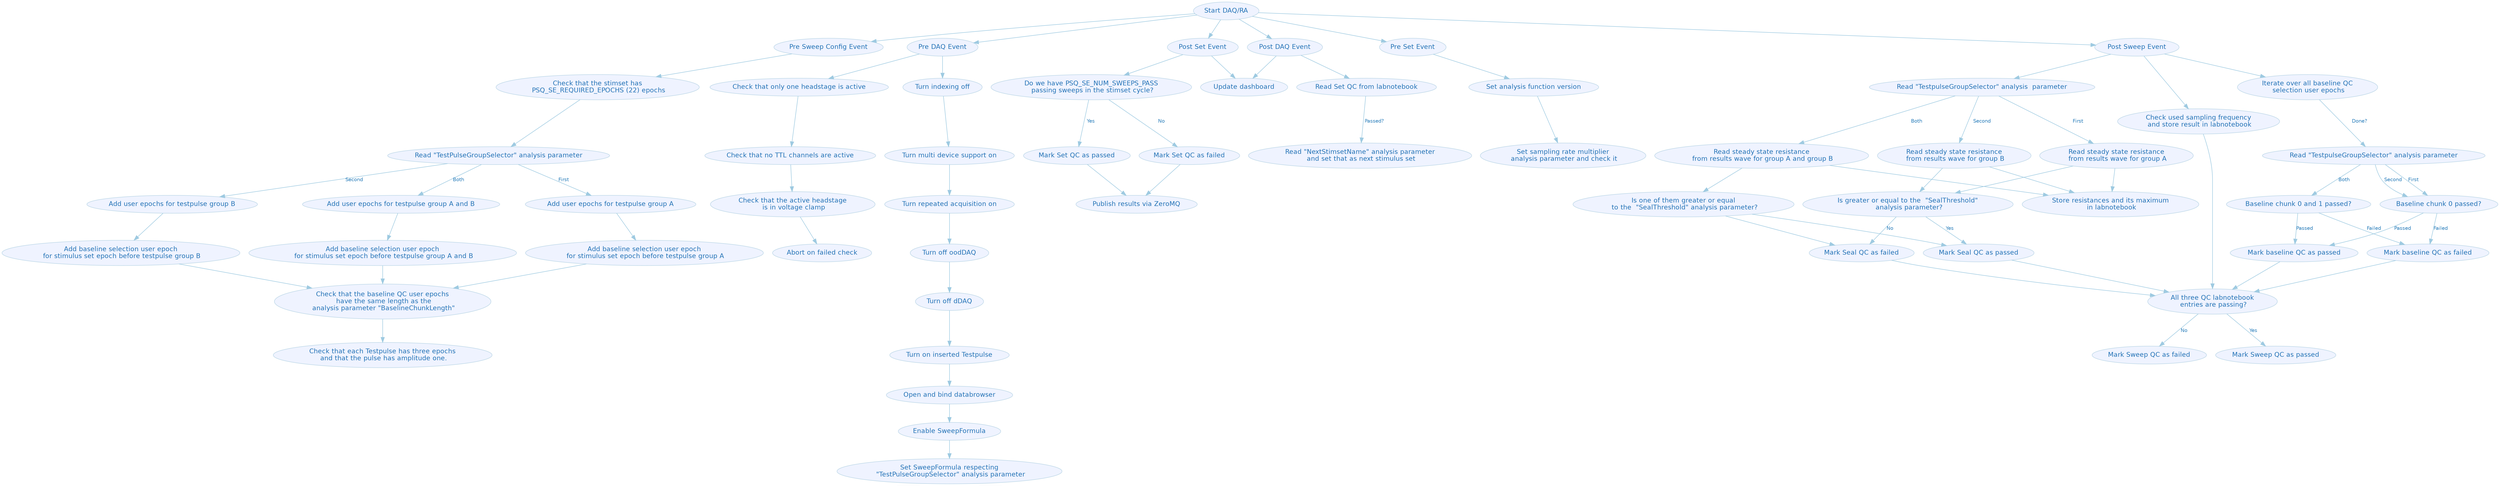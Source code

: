 digraph G {
	graph [center=true,
		color=white,
		compound=true,
		fontcolor=black,
		fontname=Helvetica,
		fontsize=14,
		penwidth=0.1,
		ratio="0,01"
	];
	node [color="#bdd7e7",
		fillcolor="#eff3ff",
		fontcolor="#2171b5",
		fontname=Helvetica,
		fontsize=13,
		label="\N",
		shape=ellipse,
		style=filled
	];
	edge [color="#9ecae1",
		fontcolor="#3182bd",
		fontname=Helvetica,
		fontsize=10,
		style=solid
	];
	n3	 [label="Start DAQ/RA"];
	n5	 [label="Pre Sweep Config Event"];
	n3 -> n5;
	n6	 [label="Pre DAQ Event"];
	n3 -> n6;
	n7	 [label="Post Set Event"];
	n3 -> n7;
	n8	 [label="Pre Set Event"];
	n3 -> n8;
	n9	 [label="Post Sweep Event"];
	n3 -> n9;
	n10	 [label="Post DAQ Event"];
	n3 -> n10;
	n36	 [label="Check that the stimset has\n PSQ_SE_REQUIRED_EPOCHS (22) epochs"];
	n5 -> n36;
	n21	 [label="Turn indexing off"];
	n6 -> n21;
	n29	 [label="Check that only one headstage is active"];
	n6 -> n29;
	n11	 [label="Update dashboard"];
	n7 -> n11;
	n15	 [label="Do we have PSQ_SE_NUM_SWEEPS_PASS\n passing sweeps in the stimset cycle?"];
	n7 -> n15;
	n19	 [label="Set analysis function version"];
	n8 -> n19;
	n47	 [label="Iterate over all baseline QC\n selection user epochs"];
	n9 -> n47;
	n55	 [label="Check used sampling frequency\n and store result in labnotebook"];
	n9 -> n55;
	n57	 [label="Read \"TestpulseGroupSelector\" analysis  parameter"];
	n9 -> n57;
	n10 -> n11;
	n12	 [label="Read Set QC from labnotebook"];
	n10 -> n12;
	n13	 [label="Read \"NextStimsetName\" analysis parameter\n and set that as next stimulus set"];
	n12 -> n13	 [label="Passed?"];
	n16	 [label="Mark Set QC as failed"];
	n15 -> n16	 [label=No];
	n17	 [label="Mark Set QC as passed"];
	n15 -> n17	 [label=Yes];
	n18	 [label="Publish results via ZeroMQ"];
	n16 -> n18;
	n17 -> n18;
	n20	 [label="Set sampling rate multiplier\n analysis parameter and check it"];
	n19 -> n20;
	n22	 [label="Turn multi device support on"];
	n21 -> n22;
	n23	 [label="Turn repeated acquisition on"];
	n22 -> n23;
	n24	 [label="Turn off oodDAQ"];
	n23 -> n24;
	n25	 [label="Turn off dDAQ"];
	n24 -> n25;
	n26	 [label="Turn on inserted Testpulse"];
	n25 -> n26;
	n27	 [label="Open and bind databrowser"];
	n26 -> n27;
	n28	 [label="Enable SweepFormula"];
	n27 -> n28;
	n35	 [label="Set SweepFormula respecting\n \"TestPulseGroupSelector\" analysis parameter"];
	n28 -> n35;
	n30	 [label="Check that no TTL channels are active"];
	n29 -> n30;
	n31	 [label="Check that the active headstage\n is in voltage clamp"];
	n30 -> n31;
	n32	 [label="Abort on failed check"];
	n31 -> n32;
	n37	 [label="Read \"TestPulseGroupSelector\" analysis parameter"];
	n36 -> n37;
	n38	 [label="Add user epochs for testpulse group A"];
	n37 -> n38	 [label=First];
	n39	 [label="Add user epochs for testpulse group B"];
	n37 -> n39	 [label=Second];
	n41	 [label="Add user epochs for testpulse group A and B"];
	n37 -> n41	 [label=Both];
	n42	 [label="Add baseline selection user epoch\n for stimulus set epoch before testpulse group A"];
	n38 -> n42;
	n43	 [label="Add baseline selection user epoch\n for stimulus set epoch before testpulse group B"];
	n39 -> n43;
	n44	 [label="Add baseline selection user epoch\n for stimulus set epoch before testpulse group A and B"];
	n41 -> n44;
	n45	 [label="Check that the baseline QC user epochs\n have the same length as the\n analysis parameter \"BaselineChunkLength\""];
	n42 -> n45;
	n43 -> n45;
	n44 -> n45;
	n46	 [label="Check that each Testpulse has three epochs\n and that the pulse has amplitude one."];
	n45 -> n46;
	n48	 [label="Read \"TestpulseGroupSelector\" analysis parameter"];
	n47 -> n48	 [label="Done?"];
	n49	 [label="Baseline chunk 0 and 1 passed?"];
	n48 -> n49	 [label=Both];
	n50	 [label="Baseline chunk 0 passed?"];
	n48 -> n50	 [label=First];
	n48 -> n50	 [label=Second];
	n52	 [label="Mark baseline QC as passed"];
	n49 -> n52	 [label=Passed];
	n53	 [label="Mark baseline QC as failed"];
	n49 -> n53	 [label=Failed];
	n50 -> n52	 [label=Passed];
	n50 -> n53	 [label=Failed];
	n56	 [label="All three QC labnotebook\n entries are passing?"];
	n52 -> n56;
	n53 -> n56;
	n55 -> n56;
	n59	 [label="Mark Sweep QC as failed"];
	n56 -> n59	 [label=No];
	n60	 [label="Mark Sweep QC as passed"];
	n56 -> n60	 [label=Yes];
	n58	 [label="Read steady state resistance\n from results wave for group B"];
	n57 -> n58	 [label=Second];
	n63	 [label="Read steady state resistance\n from results wave for group A and group B"];
	n57 -> n63	 [label=Both];
	n64	 [label="Read steady state resistance\n from results wave for group A"];
	n57 -> n64	 [label=First];
	n65	 [label="Store resistances and its maximum\n in labnotebook"];
	n58 -> n65;
	n67	 [label="Is greater or equal to the  \"SealThreshold\"\n analysis parameter?"];
	n58 -> n67;
	n63 -> n65;
	n68	 [label="Is one of them greater or equal\n to the  \"SealThreshold\" analysis parameter?"];
	n63 -> n68;
	n64 -> n65;
	n64 -> n67;
	n66	 [label="Mark Seal QC as passed"];
	n66 -> n56;
	n67 -> n66	 [label=Yes];
	n69	 [label="Mark Seal QC as failed"];
	n67 -> n69	 [label=No];
	n68 -> n66;
	n68 -> n69;
	n69 -> n56;
}
